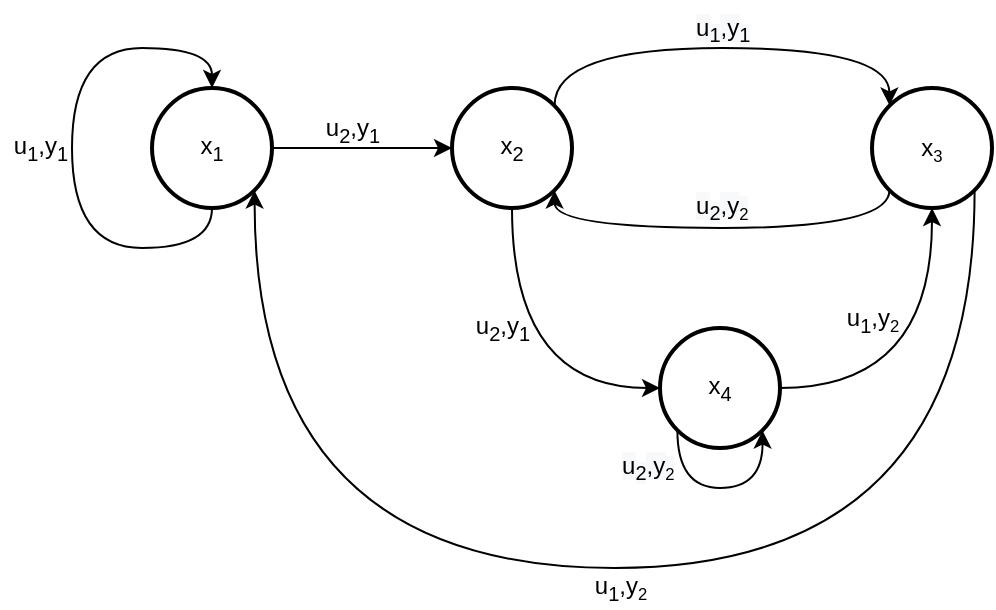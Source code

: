<mxfile version="14.6.5" type="device"><diagram id="V7u5W7y6XnETPbcKkjV0" name="Page-1"><mxGraphModel dx="865" dy="456" grid="1" gridSize="10" guides="1" tooltips="1" connect="1" arrows="1" fold="1" page="1" pageScale="1" pageWidth="827" pageHeight="1169" math="0" shadow="0"><root><mxCell id="0"/><mxCell id="1" parent="0"/><mxCell id="jPmchLiTI3nJ3nEr5K6L-8" style="edgeStyle=orthogonalEdgeStyle;rounded=0;orthogonalLoop=1;jettySize=auto;html=1;exitX=1;exitY=0.5;exitDx=0;exitDy=0;exitPerimeter=0;entryX=0;entryY=0.5;entryDx=0;entryDy=0;entryPerimeter=0;curved=1;" edge="1" parent="1" source="jPmchLiTI3nJ3nEr5K6L-2" target="jPmchLiTI3nJ3nEr5K6L-3"><mxGeometry relative="1" as="geometry"><Array as="points"><mxPoint x="190" y="280"/></Array></mxGeometry></mxCell><mxCell id="jPmchLiTI3nJ3nEr5K6L-2" value="x&lt;sub&gt;1&lt;/sub&gt;" style="strokeWidth=2;html=1;shape=mxgraph.flowchart.start_2;whiteSpace=wrap;" vertex="1" parent="1"><mxGeometry x="130" y="250" width="60" height="60" as="geometry"/></mxCell><mxCell id="jPmchLiTI3nJ3nEr5K6L-11" style="edgeStyle=orthogonalEdgeStyle;curved=1;rounded=0;orthogonalLoop=1;jettySize=auto;html=1;exitX=0.855;exitY=0.145;exitDx=0;exitDy=0;exitPerimeter=0;entryX=0.145;entryY=0.145;entryDx=0;entryDy=0;entryPerimeter=0;" edge="1" parent="1" source="jPmchLiTI3nJ3nEr5K6L-3" target="jPmchLiTI3nJ3nEr5K6L-4"><mxGeometry relative="1" as="geometry"><Array as="points"><mxPoint x="331" y="230"/><mxPoint x="499" y="230"/></Array></mxGeometry></mxCell><mxCell id="jPmchLiTI3nJ3nEr5K6L-13" style="edgeStyle=orthogonalEdgeStyle;curved=1;rounded=0;orthogonalLoop=1;jettySize=auto;html=1;exitX=0.5;exitY=1;exitDx=0;exitDy=0;exitPerimeter=0;entryX=0;entryY=0.5;entryDx=0;entryDy=0;entryPerimeter=0;" edge="1" parent="1" source="jPmchLiTI3nJ3nEr5K6L-3" target="jPmchLiTI3nJ3nEr5K6L-5"><mxGeometry relative="1" as="geometry"/></mxCell><mxCell id="jPmchLiTI3nJ3nEr5K6L-3" value="x&lt;sub&gt;2&lt;/sub&gt;" style="strokeWidth=2;html=1;shape=mxgraph.flowchart.start_2;whiteSpace=wrap;" vertex="1" parent="1"><mxGeometry x="280" y="250" width="60" height="60" as="geometry"/></mxCell><mxCell id="jPmchLiTI3nJ3nEr5K6L-12" style="edgeStyle=orthogonalEdgeStyle;curved=1;rounded=0;orthogonalLoop=1;jettySize=auto;html=1;exitX=0.145;exitY=0.855;exitDx=0;exitDy=0;exitPerimeter=0;entryX=0.855;entryY=0.855;entryDx=0;entryDy=0;entryPerimeter=0;" edge="1" parent="1" source="jPmchLiTI3nJ3nEr5K6L-4" target="jPmchLiTI3nJ3nEr5K6L-3"><mxGeometry relative="1" as="geometry"><Array as="points"><mxPoint x="499" y="320"/><mxPoint x="331" y="320"/></Array></mxGeometry></mxCell><mxCell id="jPmchLiTI3nJ3nEr5K6L-16" style="edgeStyle=orthogonalEdgeStyle;curved=1;rounded=0;orthogonalLoop=1;jettySize=auto;html=1;exitX=0.855;exitY=0.855;exitDx=0;exitDy=0;exitPerimeter=0;entryX=0.855;entryY=0.855;entryDx=0;entryDy=0;entryPerimeter=0;" edge="1" parent="1" source="jPmchLiTI3nJ3nEr5K6L-4" target="jPmchLiTI3nJ3nEr5K6L-2"><mxGeometry relative="1" as="geometry"><Array as="points"><mxPoint x="541" y="490"/><mxPoint x="181" y="490"/></Array></mxGeometry></mxCell><mxCell id="jPmchLiTI3nJ3nEr5K6L-4" value="x&lt;span style=&quot;font-size: 10px&quot;&gt;&lt;sub&gt;3&lt;/sub&gt;&lt;/span&gt;" style="strokeWidth=2;html=1;shape=mxgraph.flowchart.start_2;whiteSpace=wrap;" vertex="1" parent="1"><mxGeometry x="490" y="250" width="60" height="60" as="geometry"/></mxCell><mxCell id="jPmchLiTI3nJ3nEr5K6L-15" style="edgeStyle=orthogonalEdgeStyle;curved=1;rounded=0;orthogonalLoop=1;jettySize=auto;html=1;exitX=1;exitY=0.5;exitDx=0;exitDy=0;exitPerimeter=0;entryX=0.5;entryY=1;entryDx=0;entryDy=0;entryPerimeter=0;" edge="1" parent="1" source="jPmchLiTI3nJ3nEr5K6L-5" target="jPmchLiTI3nJ3nEr5K6L-4"><mxGeometry relative="1" as="geometry"/></mxCell><mxCell id="jPmchLiTI3nJ3nEr5K6L-5" value="x&lt;sub&gt;4&lt;/sub&gt;" style="strokeWidth=2;html=1;shape=mxgraph.flowchart.start_2;whiteSpace=wrap;" vertex="1" parent="1"><mxGeometry x="384" y="370" width="60" height="60" as="geometry"/></mxCell><mxCell id="jPmchLiTI3nJ3nEr5K6L-9" style="edgeStyle=orthogonalEdgeStyle;rounded=0;orthogonalLoop=1;jettySize=auto;html=1;exitX=0.5;exitY=1;exitDx=0;exitDy=0;exitPerimeter=0;entryX=0.5;entryY=0;entryDx=0;entryDy=0;entryPerimeter=0;elbow=vertical;curved=1;" edge="1" parent="1" source="jPmchLiTI3nJ3nEr5K6L-2" target="jPmchLiTI3nJ3nEr5K6L-2"><mxGeometry relative="1" as="geometry"><Array as="points"><mxPoint x="160" y="330"/><mxPoint x="90" y="330"/><mxPoint x="90" y="230"/><mxPoint x="160" y="230"/></Array></mxGeometry></mxCell><mxCell id="jPmchLiTI3nJ3nEr5K6L-17" value="u&lt;sub&gt;1&lt;/sub&gt;,y&lt;sub&gt;1&lt;/sub&gt;" style="text;html=1;align=center;verticalAlign=middle;resizable=0;points=[];autosize=1;strokeColor=none;" vertex="1" parent="1"><mxGeometry x="54" y="270" width="40" height="20" as="geometry"/></mxCell><mxCell id="jPmchLiTI3nJ3nEr5K6L-18" value="u&lt;sub&gt;2&lt;/sub&gt;,y&lt;sub&gt;1&lt;/sub&gt;" style="text;html=1;align=center;verticalAlign=middle;resizable=0;points=[];autosize=1;strokeColor=none;" vertex="1" parent="1"><mxGeometry x="210" y="261" width="40" height="20" as="geometry"/></mxCell><mxCell id="jPmchLiTI3nJ3nEr5K6L-19" value="&lt;span style=&quot;color: rgb(0, 0, 0); font-family: helvetica; font-size: 12px; font-style: normal; font-weight: 400; letter-spacing: normal; text-align: center; text-indent: 0px; text-transform: none; word-spacing: 0px; background-color: rgb(248, 249, 250); display: inline; float: none;&quot;&gt;u&lt;/span&gt;&lt;sub style=&quot;color: rgb(0, 0, 0); font-family: helvetica; font-style: normal; font-weight: 400; letter-spacing: normal; text-align: center; text-indent: 0px; text-transform: none; word-spacing: 0px; background-color: rgb(248, 249, 250);&quot;&gt;1&lt;/sub&gt;&lt;span style=&quot;color: rgb(0, 0, 0); font-family: helvetica; font-size: 12px; font-style: normal; font-weight: 400; letter-spacing: normal; text-align: center; text-indent: 0px; text-transform: none; word-spacing: 0px; background-color: rgb(248, 249, 250); display: inline; float: none;&quot;&gt;,y&lt;/span&gt;&lt;sub style=&quot;color: rgb(0, 0, 0); font-family: helvetica; font-style: normal; font-weight: 400; letter-spacing: normal; text-align: center; text-indent: 0px; text-transform: none; word-spacing: 0px; background-color: rgb(248, 249, 250);&quot;&gt;1&lt;/sub&gt;" style="text;whiteSpace=wrap;html=1;" vertex="1" parent="1"><mxGeometry x="400" y="206" width="50" height="30" as="geometry"/></mxCell><mxCell id="jPmchLiTI3nJ3nEr5K6L-20" value="&lt;span style=&quot;color: rgb(0 , 0 , 0) ; font-family: &amp;#34;helvetica&amp;#34; ; font-size: 12px ; font-style: normal ; font-weight: 400 ; letter-spacing: normal ; text-align: center ; text-indent: 0px ; text-transform: none ; word-spacing: 0px ; background-color: rgb(248 , 249 , 250) ; display: inline ; float: none&quot;&gt;u&lt;/span&gt;&lt;sub style=&quot;color: rgb(0 , 0 , 0) ; font-family: &amp;#34;helvetica&amp;#34; ; font-style: normal ; font-weight: 400 ; letter-spacing: normal ; text-align: center ; text-indent: 0px ; text-transform: none ; word-spacing: 0px ; background-color: rgb(248 , 249 , 250)&quot;&gt;2&lt;/sub&gt;&lt;span style=&quot;color: rgb(0 , 0 , 0) ; font-family: &amp;#34;helvetica&amp;#34; ; font-size: 12px ; font-style: normal ; font-weight: 400 ; letter-spacing: normal ; text-align: center ; text-indent: 0px ; text-transform: none ; word-spacing: 0px ; background-color: rgb(248 , 249 , 250) ; display: inline ; float: none&quot;&gt;,y&lt;/span&gt;&lt;span style=&quot;color: rgb(0 , 0 , 0) ; font-family: &amp;#34;helvetica&amp;#34; ; font-style: normal ; font-weight: 400 ; letter-spacing: normal ; text-align: center ; text-indent: 0px ; text-transform: none ; word-spacing: 0px ; background-color: rgb(248 , 249 , 250) ; display: inline ; float: none ; font-size: 10px&quot;&gt;&lt;sub&gt;2&lt;/sub&gt;&lt;/span&gt;" style="text;whiteSpace=wrap;html=1;" vertex="1" parent="1"><mxGeometry x="400" y="295" width="50" height="30" as="geometry"/></mxCell><mxCell id="jPmchLiTI3nJ3nEr5K6L-21" value="u&lt;sub&gt;2&lt;/sub&gt;,y&lt;sub&gt;1&lt;/sub&gt;" style="text;html=1;align=center;verticalAlign=middle;resizable=0;points=[];autosize=1;strokeColor=none;" vertex="1" parent="1"><mxGeometry x="285" y="360" width="40" height="20" as="geometry"/></mxCell><mxCell id="jPmchLiTI3nJ3nEr5K6L-22" style="edgeStyle=orthogonalEdgeStyle;curved=1;rounded=0;orthogonalLoop=1;jettySize=auto;html=1;exitX=0.145;exitY=0.855;exitDx=0;exitDy=0;exitPerimeter=0;entryX=0.855;entryY=0.855;entryDx=0;entryDy=0;entryPerimeter=0;" edge="1" parent="1" source="jPmchLiTI3nJ3nEr5K6L-5" target="jPmchLiTI3nJ3nEr5K6L-5"><mxGeometry relative="1" as="geometry"><Array as="points"><mxPoint x="393" y="450"/><mxPoint x="435" y="450"/></Array></mxGeometry></mxCell><mxCell id="jPmchLiTI3nJ3nEr5K6L-24" value="&lt;span style=&quot;color: rgb(0 , 0 , 0) ; font-family: &amp;#34;helvetica&amp;#34; ; font-size: 12px ; font-style: normal ; font-weight: 400 ; letter-spacing: normal ; text-align: center ; text-indent: 0px ; text-transform: none ; word-spacing: 0px ; background-color: rgb(248 , 249 , 250) ; display: inline ; float: none&quot;&gt;u&lt;/span&gt;&lt;sub style=&quot;color: rgb(0 , 0 , 0) ; font-family: &amp;#34;helvetica&amp;#34; ; font-style: normal ; font-weight: 400 ; letter-spacing: normal ; text-align: center ; text-indent: 0px ; text-transform: none ; word-spacing: 0px ; background-color: rgb(248 , 249 , 250)&quot;&gt;2&lt;/sub&gt;&lt;span style=&quot;color: rgb(0 , 0 , 0) ; font-family: &amp;#34;helvetica&amp;#34; ; font-size: 12px ; font-style: normal ; font-weight: 400 ; letter-spacing: normal ; text-align: center ; text-indent: 0px ; text-transform: none ; word-spacing: 0px ; background-color: rgb(248 , 249 , 250) ; display: inline ; float: none&quot;&gt;,y&lt;/span&gt;&lt;span style=&quot;color: rgb(0 , 0 , 0) ; font-family: &amp;#34;helvetica&amp;#34; ; font-style: normal ; font-weight: 400 ; letter-spacing: normal ; text-align: center ; text-indent: 0px ; text-transform: none ; word-spacing: 0px ; background-color: rgb(248 , 249 , 250) ; display: inline ; float: none ; font-size: 10px&quot;&gt;&lt;sub&gt;2&lt;/sub&gt;&lt;/span&gt;" style="text;whiteSpace=wrap;html=1;" vertex="1" parent="1"><mxGeometry x="363" y="425" width="50" height="25" as="geometry"/></mxCell><mxCell id="jPmchLiTI3nJ3nEr5K6L-25" value="u&lt;sub&gt;1&lt;/sub&gt;,y&lt;span style=&quot;font-size: 10px&quot;&gt;&lt;sub&gt;2&lt;/sub&gt;&lt;/span&gt;" style="text;html=1;align=center;verticalAlign=middle;resizable=0;points=[];autosize=1;strokeColor=none;" vertex="1" parent="1"><mxGeometry x="344" y="490" width="40" height="20" as="geometry"/></mxCell><mxCell id="jPmchLiTI3nJ3nEr5K6L-26" value="u&lt;sub&gt;1&lt;/sub&gt;,y&lt;span style=&quot;font-size: 10px&quot;&gt;&lt;sub&gt;2&lt;/sub&gt;&lt;/span&gt;" style="text;html=1;align=center;verticalAlign=middle;resizable=0;points=[];autosize=1;strokeColor=none;" vertex="1" parent="1"><mxGeometry x="470" y="356" width="40" height="20" as="geometry"/></mxCell></root></mxGraphModel></diagram></mxfile>